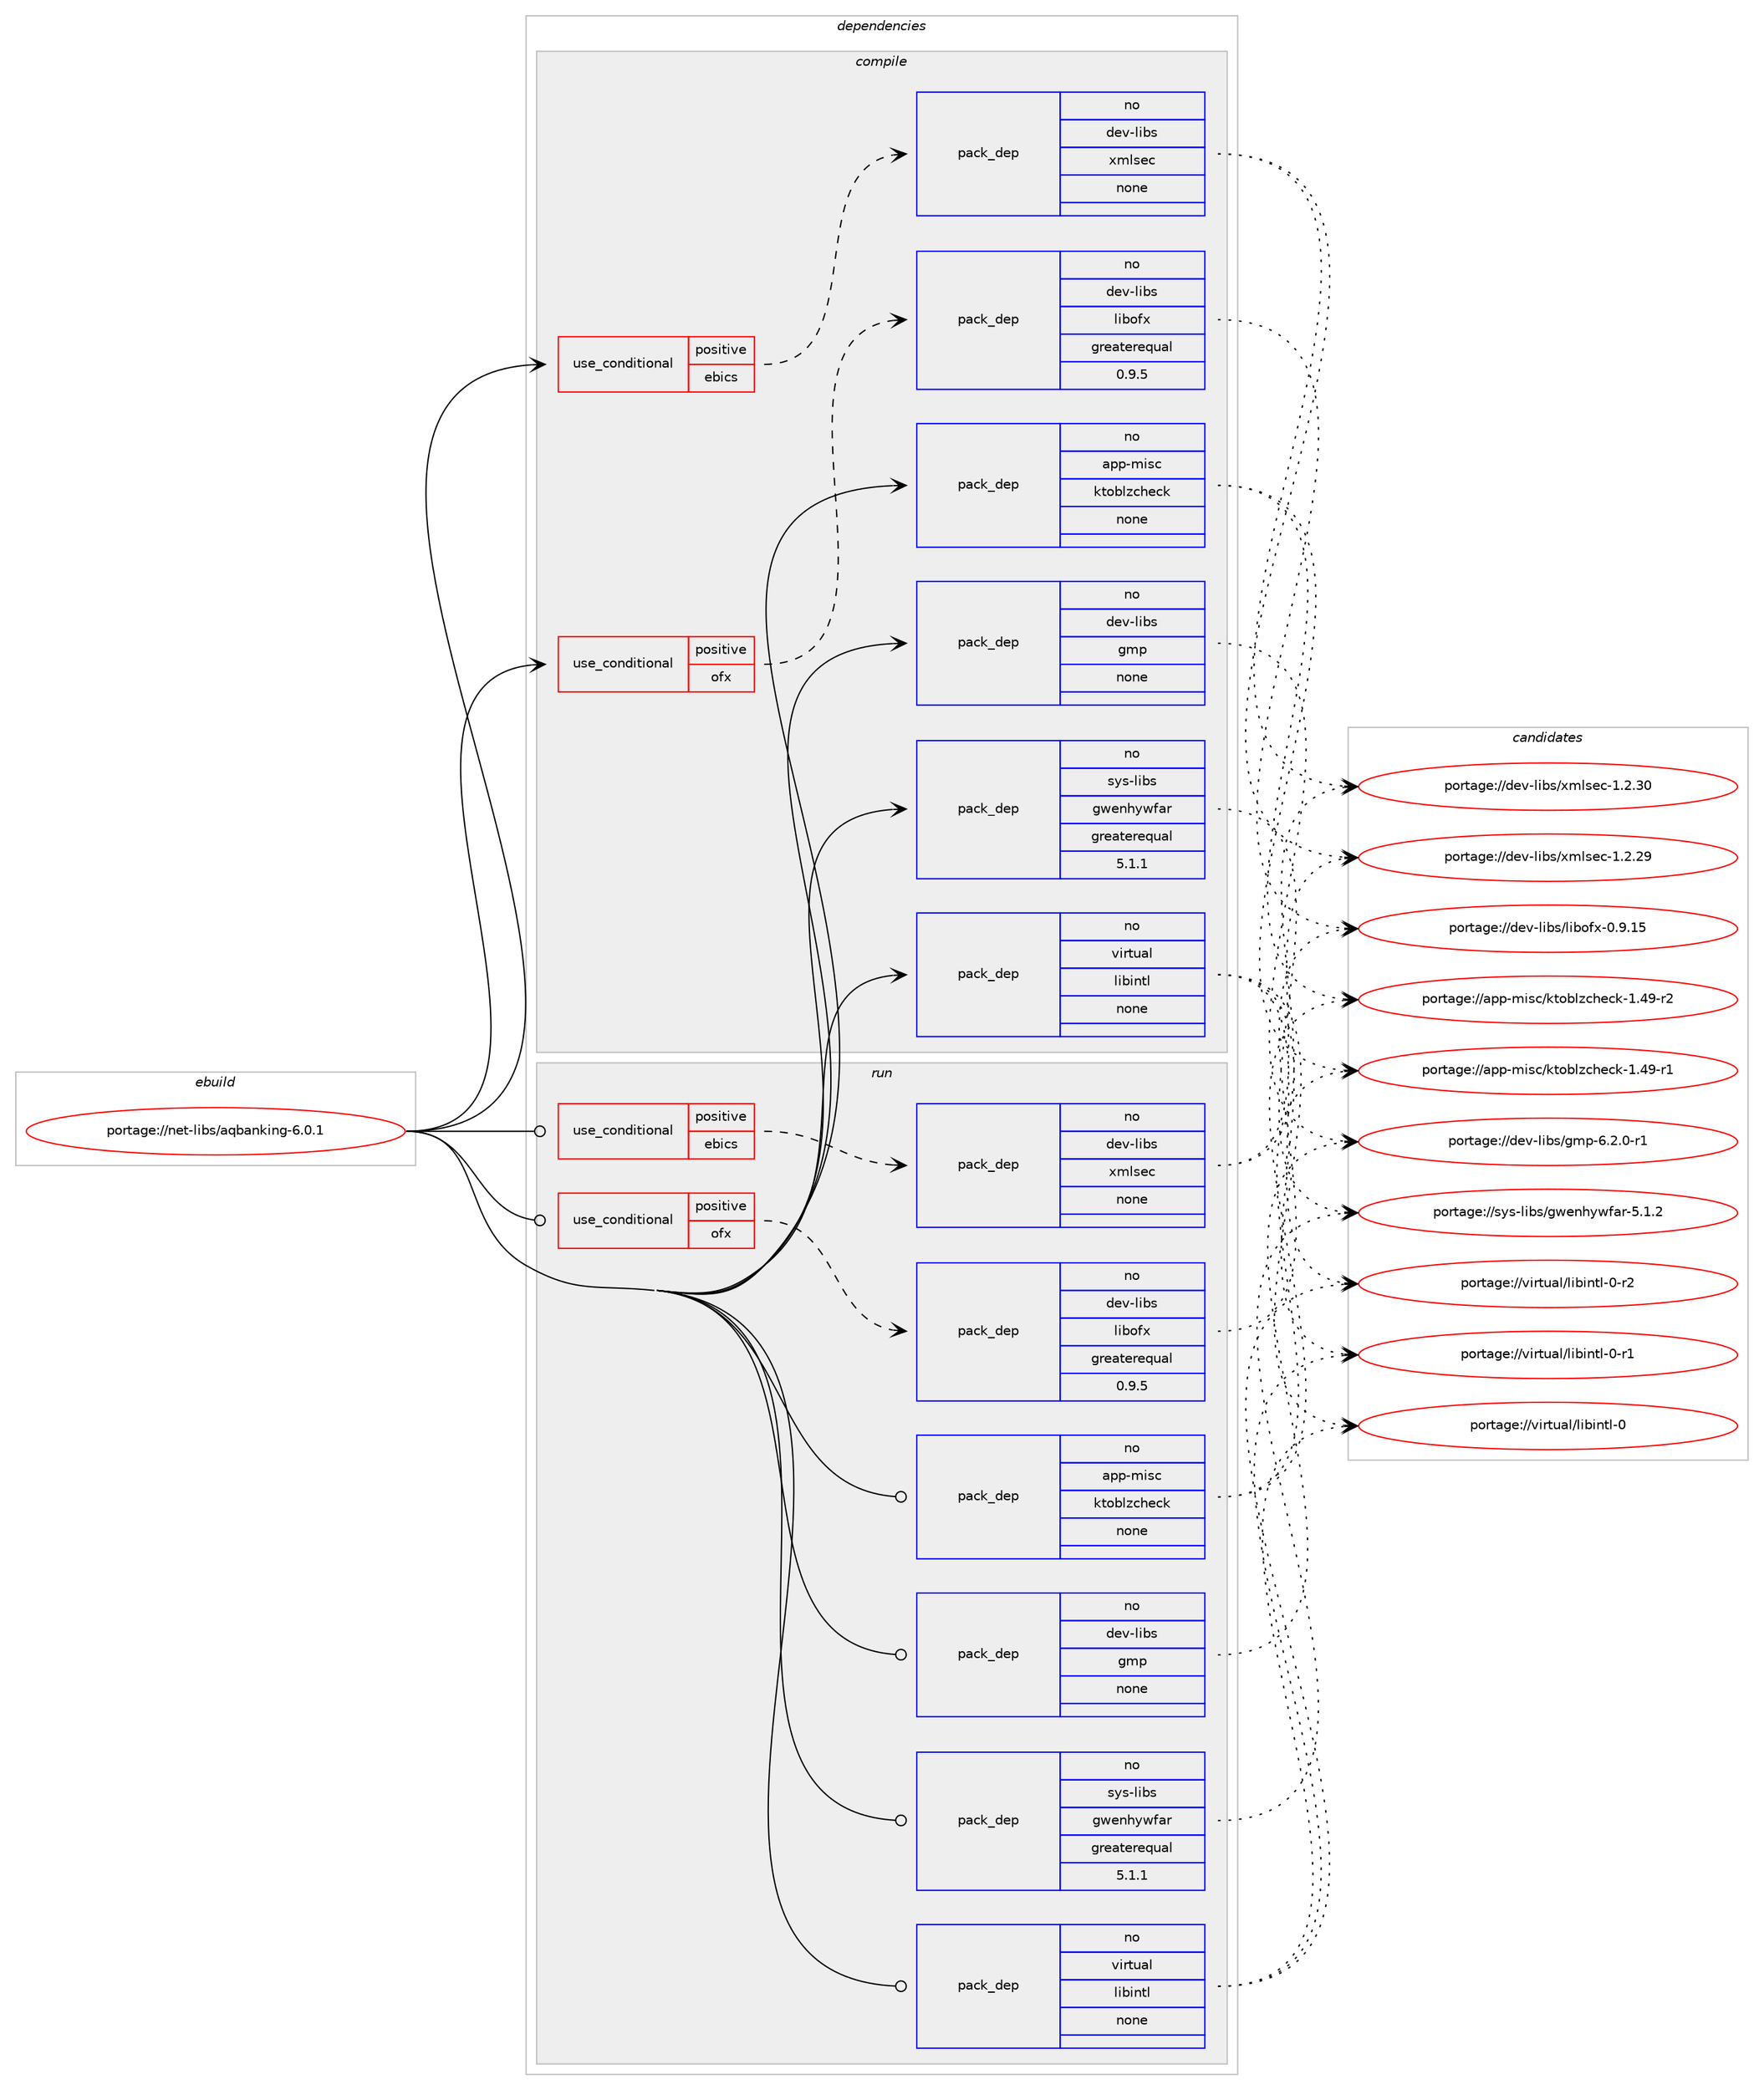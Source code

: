 digraph prolog {

# *************
# Graph options
# *************

newrank=true;
concentrate=true;
compound=true;
graph [rankdir=LR,fontname=Helvetica,fontsize=10,ranksep=1.5];#, ranksep=2.5, nodesep=0.2];
edge  [arrowhead=vee];
node  [fontname=Helvetica,fontsize=10];

# **********
# The ebuild
# **********

subgraph cluster_leftcol {
color=gray;
rank=same;
label=<<i>ebuild</i>>;
id [label="portage://net-libs/aqbanking-6.0.1", color=red, width=4, href="../net-libs/aqbanking-6.0.1.svg"];
}

# ****************
# The dependencies
# ****************

subgraph cluster_midcol {
color=gray;
label=<<i>dependencies</i>>;
subgraph cluster_compile {
fillcolor="#eeeeee";
style=filled;
label=<<i>compile</i>>;
subgraph cond762 {
dependency4527 [label=<<TABLE BORDER="0" CELLBORDER="1" CELLSPACING="0" CELLPADDING="4"><TR><TD ROWSPAN="3" CELLPADDING="10">use_conditional</TD></TR><TR><TD>positive</TD></TR><TR><TD>ebics</TD></TR></TABLE>>, shape=none, color=red];
subgraph pack3697 {
dependency4528 [label=<<TABLE BORDER="0" CELLBORDER="1" CELLSPACING="0" CELLPADDING="4" WIDTH="220"><TR><TD ROWSPAN="6" CELLPADDING="30">pack_dep</TD></TR><TR><TD WIDTH="110">no</TD></TR><TR><TD>dev-libs</TD></TR><TR><TD>xmlsec</TD></TR><TR><TD>none</TD></TR><TR><TD></TD></TR></TABLE>>, shape=none, color=blue];
}
dependency4527:e -> dependency4528:w [weight=20,style="dashed",arrowhead="vee"];
}
id:e -> dependency4527:w [weight=20,style="solid",arrowhead="vee"];
subgraph cond763 {
dependency4529 [label=<<TABLE BORDER="0" CELLBORDER="1" CELLSPACING="0" CELLPADDING="4"><TR><TD ROWSPAN="3" CELLPADDING="10">use_conditional</TD></TR><TR><TD>positive</TD></TR><TR><TD>ofx</TD></TR></TABLE>>, shape=none, color=red];
subgraph pack3698 {
dependency4530 [label=<<TABLE BORDER="0" CELLBORDER="1" CELLSPACING="0" CELLPADDING="4" WIDTH="220"><TR><TD ROWSPAN="6" CELLPADDING="30">pack_dep</TD></TR><TR><TD WIDTH="110">no</TD></TR><TR><TD>dev-libs</TD></TR><TR><TD>libofx</TD></TR><TR><TD>greaterequal</TD></TR><TR><TD>0.9.5</TD></TR></TABLE>>, shape=none, color=blue];
}
dependency4529:e -> dependency4530:w [weight=20,style="dashed",arrowhead="vee"];
}
id:e -> dependency4529:w [weight=20,style="solid",arrowhead="vee"];
subgraph pack3699 {
dependency4531 [label=<<TABLE BORDER="0" CELLBORDER="1" CELLSPACING="0" CELLPADDING="4" WIDTH="220"><TR><TD ROWSPAN="6" CELLPADDING="30">pack_dep</TD></TR><TR><TD WIDTH="110">no</TD></TR><TR><TD>app-misc</TD></TR><TR><TD>ktoblzcheck</TD></TR><TR><TD>none</TD></TR><TR><TD></TD></TR></TABLE>>, shape=none, color=blue];
}
id:e -> dependency4531:w [weight=20,style="solid",arrowhead="vee"];
subgraph pack3700 {
dependency4532 [label=<<TABLE BORDER="0" CELLBORDER="1" CELLSPACING="0" CELLPADDING="4" WIDTH="220"><TR><TD ROWSPAN="6" CELLPADDING="30">pack_dep</TD></TR><TR><TD WIDTH="110">no</TD></TR><TR><TD>dev-libs</TD></TR><TR><TD>gmp</TD></TR><TR><TD>none</TD></TR><TR><TD></TD></TR></TABLE>>, shape=none, color=blue];
}
id:e -> dependency4532:w [weight=20,style="solid",arrowhead="vee"];
subgraph pack3701 {
dependency4533 [label=<<TABLE BORDER="0" CELLBORDER="1" CELLSPACING="0" CELLPADDING="4" WIDTH="220"><TR><TD ROWSPAN="6" CELLPADDING="30">pack_dep</TD></TR><TR><TD WIDTH="110">no</TD></TR><TR><TD>sys-libs</TD></TR><TR><TD>gwenhywfar</TD></TR><TR><TD>greaterequal</TD></TR><TR><TD>5.1.1</TD></TR></TABLE>>, shape=none, color=blue];
}
id:e -> dependency4533:w [weight=20,style="solid",arrowhead="vee"];
subgraph pack3702 {
dependency4534 [label=<<TABLE BORDER="0" CELLBORDER="1" CELLSPACING="0" CELLPADDING="4" WIDTH="220"><TR><TD ROWSPAN="6" CELLPADDING="30">pack_dep</TD></TR><TR><TD WIDTH="110">no</TD></TR><TR><TD>virtual</TD></TR><TR><TD>libintl</TD></TR><TR><TD>none</TD></TR><TR><TD></TD></TR></TABLE>>, shape=none, color=blue];
}
id:e -> dependency4534:w [weight=20,style="solid",arrowhead="vee"];
}
subgraph cluster_compileandrun {
fillcolor="#eeeeee";
style=filled;
label=<<i>compile and run</i>>;
}
subgraph cluster_run {
fillcolor="#eeeeee";
style=filled;
label=<<i>run</i>>;
subgraph cond764 {
dependency4535 [label=<<TABLE BORDER="0" CELLBORDER="1" CELLSPACING="0" CELLPADDING="4"><TR><TD ROWSPAN="3" CELLPADDING="10">use_conditional</TD></TR><TR><TD>positive</TD></TR><TR><TD>ebics</TD></TR></TABLE>>, shape=none, color=red];
subgraph pack3703 {
dependency4536 [label=<<TABLE BORDER="0" CELLBORDER="1" CELLSPACING="0" CELLPADDING="4" WIDTH="220"><TR><TD ROWSPAN="6" CELLPADDING="30">pack_dep</TD></TR><TR><TD WIDTH="110">no</TD></TR><TR><TD>dev-libs</TD></TR><TR><TD>xmlsec</TD></TR><TR><TD>none</TD></TR><TR><TD></TD></TR></TABLE>>, shape=none, color=blue];
}
dependency4535:e -> dependency4536:w [weight=20,style="dashed",arrowhead="vee"];
}
id:e -> dependency4535:w [weight=20,style="solid",arrowhead="odot"];
subgraph cond765 {
dependency4537 [label=<<TABLE BORDER="0" CELLBORDER="1" CELLSPACING="0" CELLPADDING="4"><TR><TD ROWSPAN="3" CELLPADDING="10">use_conditional</TD></TR><TR><TD>positive</TD></TR><TR><TD>ofx</TD></TR></TABLE>>, shape=none, color=red];
subgraph pack3704 {
dependency4538 [label=<<TABLE BORDER="0" CELLBORDER="1" CELLSPACING="0" CELLPADDING="4" WIDTH="220"><TR><TD ROWSPAN="6" CELLPADDING="30">pack_dep</TD></TR><TR><TD WIDTH="110">no</TD></TR><TR><TD>dev-libs</TD></TR><TR><TD>libofx</TD></TR><TR><TD>greaterequal</TD></TR><TR><TD>0.9.5</TD></TR></TABLE>>, shape=none, color=blue];
}
dependency4537:e -> dependency4538:w [weight=20,style="dashed",arrowhead="vee"];
}
id:e -> dependency4537:w [weight=20,style="solid",arrowhead="odot"];
subgraph pack3705 {
dependency4539 [label=<<TABLE BORDER="0" CELLBORDER="1" CELLSPACING="0" CELLPADDING="4" WIDTH="220"><TR><TD ROWSPAN="6" CELLPADDING="30">pack_dep</TD></TR><TR><TD WIDTH="110">no</TD></TR><TR><TD>app-misc</TD></TR><TR><TD>ktoblzcheck</TD></TR><TR><TD>none</TD></TR><TR><TD></TD></TR></TABLE>>, shape=none, color=blue];
}
id:e -> dependency4539:w [weight=20,style="solid",arrowhead="odot"];
subgraph pack3706 {
dependency4540 [label=<<TABLE BORDER="0" CELLBORDER="1" CELLSPACING="0" CELLPADDING="4" WIDTH="220"><TR><TD ROWSPAN="6" CELLPADDING="30">pack_dep</TD></TR><TR><TD WIDTH="110">no</TD></TR><TR><TD>dev-libs</TD></TR><TR><TD>gmp</TD></TR><TR><TD>none</TD></TR><TR><TD></TD></TR></TABLE>>, shape=none, color=blue];
}
id:e -> dependency4540:w [weight=20,style="solid",arrowhead="odot"];
subgraph pack3707 {
dependency4541 [label=<<TABLE BORDER="0" CELLBORDER="1" CELLSPACING="0" CELLPADDING="4" WIDTH="220"><TR><TD ROWSPAN="6" CELLPADDING="30">pack_dep</TD></TR><TR><TD WIDTH="110">no</TD></TR><TR><TD>sys-libs</TD></TR><TR><TD>gwenhywfar</TD></TR><TR><TD>greaterequal</TD></TR><TR><TD>5.1.1</TD></TR></TABLE>>, shape=none, color=blue];
}
id:e -> dependency4541:w [weight=20,style="solid",arrowhead="odot"];
subgraph pack3708 {
dependency4542 [label=<<TABLE BORDER="0" CELLBORDER="1" CELLSPACING="0" CELLPADDING="4" WIDTH="220"><TR><TD ROWSPAN="6" CELLPADDING="30">pack_dep</TD></TR><TR><TD WIDTH="110">no</TD></TR><TR><TD>virtual</TD></TR><TR><TD>libintl</TD></TR><TR><TD>none</TD></TR><TR><TD></TD></TR></TABLE>>, shape=none, color=blue];
}
id:e -> dependency4542:w [weight=20,style="solid",arrowhead="odot"];
}
}

# **************
# The candidates
# **************

subgraph cluster_choices {
rank=same;
color=gray;
label=<<i>candidates</i>>;

subgraph choice3697 {
color=black;
nodesep=1;
choice1001011184510810598115471201091081151019945494650465148 [label="portage://dev-libs/xmlsec-1.2.30", color=red, width=4,href="../dev-libs/xmlsec-1.2.30.svg"];
choice1001011184510810598115471201091081151019945494650465057 [label="portage://dev-libs/xmlsec-1.2.29", color=red, width=4,href="../dev-libs/xmlsec-1.2.29.svg"];
dependency4528:e -> choice1001011184510810598115471201091081151019945494650465148:w [style=dotted,weight="100"];
dependency4528:e -> choice1001011184510810598115471201091081151019945494650465057:w [style=dotted,weight="100"];
}
subgraph choice3698 {
color=black;
nodesep=1;
choice1001011184510810598115471081059811110212045484657464953 [label="portage://dev-libs/libofx-0.9.15", color=red, width=4,href="../dev-libs/libofx-0.9.15.svg"];
dependency4530:e -> choice1001011184510810598115471081059811110212045484657464953:w [style=dotted,weight="100"];
}
subgraph choice3699 {
color=black;
nodesep=1;
choice9711211245109105115994710711611198108122991041019910745494652574511450 [label="portage://app-misc/ktoblzcheck-1.49-r2", color=red, width=4,href="../app-misc/ktoblzcheck-1.49-r2.svg"];
choice9711211245109105115994710711611198108122991041019910745494652574511449 [label="portage://app-misc/ktoblzcheck-1.49-r1", color=red, width=4,href="../app-misc/ktoblzcheck-1.49-r1.svg"];
dependency4531:e -> choice9711211245109105115994710711611198108122991041019910745494652574511450:w [style=dotted,weight="100"];
dependency4531:e -> choice9711211245109105115994710711611198108122991041019910745494652574511449:w [style=dotted,weight="100"];
}
subgraph choice3700 {
color=black;
nodesep=1;
choice1001011184510810598115471031091124554465046484511449 [label="portage://dev-libs/gmp-6.2.0-r1", color=red, width=4,href="../dev-libs/gmp-6.2.0-r1.svg"];
dependency4532:e -> choice1001011184510810598115471031091124554465046484511449:w [style=dotted,weight="100"];
}
subgraph choice3701 {
color=black;
nodesep=1;
choice11512111545108105981154710311910111010412111910297114455346494650 [label="portage://sys-libs/gwenhywfar-5.1.2", color=red, width=4,href="../sys-libs/gwenhywfar-5.1.2.svg"];
dependency4533:e -> choice11512111545108105981154710311910111010412111910297114455346494650:w [style=dotted,weight="100"];
}
subgraph choice3702 {
color=black;
nodesep=1;
choice11810511411611797108471081059810511011610845484511450 [label="portage://virtual/libintl-0-r2", color=red, width=4,href="../virtual/libintl-0-r2.svg"];
choice11810511411611797108471081059810511011610845484511449 [label="portage://virtual/libintl-0-r1", color=red, width=4,href="../virtual/libintl-0-r1.svg"];
choice1181051141161179710847108105981051101161084548 [label="portage://virtual/libintl-0", color=red, width=4,href="../virtual/libintl-0.svg"];
dependency4534:e -> choice11810511411611797108471081059810511011610845484511450:w [style=dotted,weight="100"];
dependency4534:e -> choice11810511411611797108471081059810511011610845484511449:w [style=dotted,weight="100"];
dependency4534:e -> choice1181051141161179710847108105981051101161084548:w [style=dotted,weight="100"];
}
subgraph choice3703 {
color=black;
nodesep=1;
choice1001011184510810598115471201091081151019945494650465148 [label="portage://dev-libs/xmlsec-1.2.30", color=red, width=4,href="../dev-libs/xmlsec-1.2.30.svg"];
choice1001011184510810598115471201091081151019945494650465057 [label="portage://dev-libs/xmlsec-1.2.29", color=red, width=4,href="../dev-libs/xmlsec-1.2.29.svg"];
dependency4536:e -> choice1001011184510810598115471201091081151019945494650465148:w [style=dotted,weight="100"];
dependency4536:e -> choice1001011184510810598115471201091081151019945494650465057:w [style=dotted,weight="100"];
}
subgraph choice3704 {
color=black;
nodesep=1;
choice1001011184510810598115471081059811110212045484657464953 [label="portage://dev-libs/libofx-0.9.15", color=red, width=4,href="../dev-libs/libofx-0.9.15.svg"];
dependency4538:e -> choice1001011184510810598115471081059811110212045484657464953:w [style=dotted,weight="100"];
}
subgraph choice3705 {
color=black;
nodesep=1;
choice9711211245109105115994710711611198108122991041019910745494652574511450 [label="portage://app-misc/ktoblzcheck-1.49-r2", color=red, width=4,href="../app-misc/ktoblzcheck-1.49-r2.svg"];
choice9711211245109105115994710711611198108122991041019910745494652574511449 [label="portage://app-misc/ktoblzcheck-1.49-r1", color=red, width=4,href="../app-misc/ktoblzcheck-1.49-r1.svg"];
dependency4539:e -> choice9711211245109105115994710711611198108122991041019910745494652574511450:w [style=dotted,weight="100"];
dependency4539:e -> choice9711211245109105115994710711611198108122991041019910745494652574511449:w [style=dotted,weight="100"];
}
subgraph choice3706 {
color=black;
nodesep=1;
choice1001011184510810598115471031091124554465046484511449 [label="portage://dev-libs/gmp-6.2.0-r1", color=red, width=4,href="../dev-libs/gmp-6.2.0-r1.svg"];
dependency4540:e -> choice1001011184510810598115471031091124554465046484511449:w [style=dotted,weight="100"];
}
subgraph choice3707 {
color=black;
nodesep=1;
choice11512111545108105981154710311910111010412111910297114455346494650 [label="portage://sys-libs/gwenhywfar-5.1.2", color=red, width=4,href="../sys-libs/gwenhywfar-5.1.2.svg"];
dependency4541:e -> choice11512111545108105981154710311910111010412111910297114455346494650:w [style=dotted,weight="100"];
}
subgraph choice3708 {
color=black;
nodesep=1;
choice11810511411611797108471081059810511011610845484511450 [label="portage://virtual/libintl-0-r2", color=red, width=4,href="../virtual/libintl-0-r2.svg"];
choice11810511411611797108471081059810511011610845484511449 [label="portage://virtual/libintl-0-r1", color=red, width=4,href="../virtual/libintl-0-r1.svg"];
choice1181051141161179710847108105981051101161084548 [label="portage://virtual/libintl-0", color=red, width=4,href="../virtual/libintl-0.svg"];
dependency4542:e -> choice11810511411611797108471081059810511011610845484511450:w [style=dotted,weight="100"];
dependency4542:e -> choice11810511411611797108471081059810511011610845484511449:w [style=dotted,weight="100"];
dependency4542:e -> choice1181051141161179710847108105981051101161084548:w [style=dotted,weight="100"];
}
}

}

